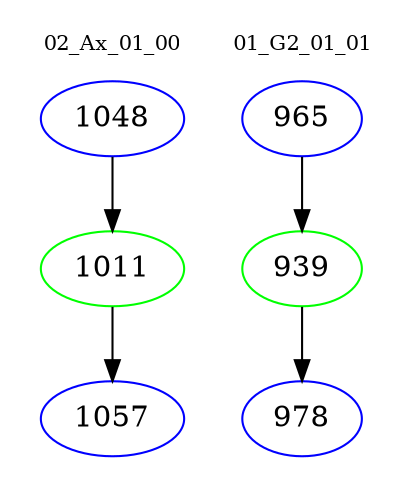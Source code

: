 digraph{
subgraph cluster_0 {
color = white
label = "02_Ax_01_00";
fontsize=10;
T0_1048 [label="1048", color="blue"]
T0_1048 -> T0_1011 [color="black"]
T0_1011 [label="1011", color="green"]
T0_1011 -> T0_1057 [color="black"]
T0_1057 [label="1057", color="blue"]
}
subgraph cluster_1 {
color = white
label = "01_G2_01_01";
fontsize=10;
T1_965 [label="965", color="blue"]
T1_965 -> T1_939 [color="black"]
T1_939 [label="939", color="green"]
T1_939 -> T1_978 [color="black"]
T1_978 [label="978", color="blue"]
}
}
